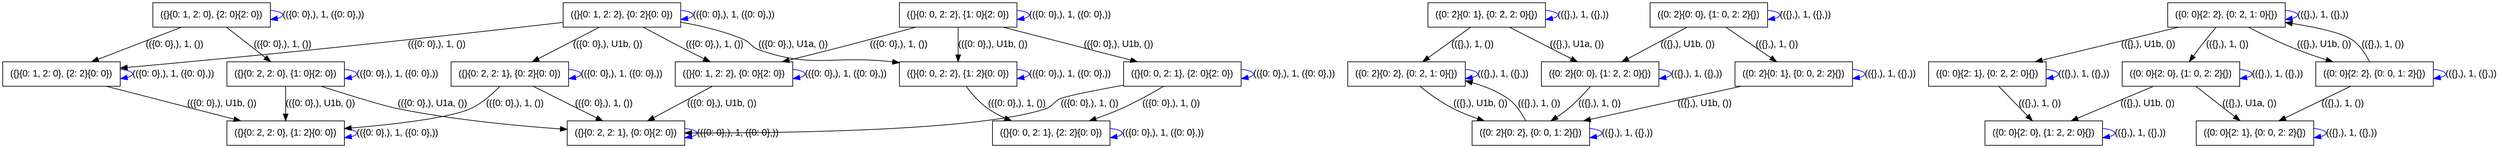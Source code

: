 digraph "" {
	graph [bb="0,0,3690,210"];
	node [label="\N"];
	"({}{0: 1, 2: 0}, {2: 0}{2: 0})"	 [fontname=Arial,
		height=0.5,
		pos="309.5,192",
		shape=box,
		width=2.4028];
	"({}{0: 1, 2: 0}, {2: 0}{2: 0})" -> "({}{0: 1, 2: 0}, {2: 0}{2: 0})"	 [color=blue,
		dir=forward,
		fontname=Arial,
		label="(({0: 0},), 1, ({0: 0},))",
		lp="476,192",
		pos="e,396.39,185.19 396.39,198.81 407.03,197.59 414,195.32 414,192 414,189.87 411.14,188.17 406.28,186.91"];
	"({}{0: 2, 2: 0}, {1: 0}{2: 0})"	 [fontname=Arial,
		height=0.5,
		pos="419.5,105",
		shape=box,
		width=2.4028];
	"({}{0: 1, 2: 0}, {2: 0}{2: 0})" -> "({}{0: 2, 2: 0}, {1: 0}{2: 0})"	 [color=black,
		dir=forward,
		fontname=Arial,
		label="(({0: 0},), 1, ())",
		lp="415.5,148.5",
		pos="e,396.74,123 332.29,173.97 348.66,161.03 370.91,143.43 388.84,129.25"];
	"({}{0: 1, 2: 0}, {2: 2}{0: 0})"	 [fontname=Arial,
		height=0.5,
		pos="86.5,105",
		shape=box,
		width=2.4028];
	"({}{0: 1, 2: 0}, {2: 0}{2: 0})" -> "({}{0: 1, 2: 0}, {2: 2}{0: 0})"	 [color=black,
		dir=forward,
		fontname=Arial,
		label="(({0: 0},), 1, ())",
		lp="255.5,148.5",
		pos="e,132.65,123 263.29,173.97 228.16,160.27 179.67,141.35 142.36,126.79"];
	"({}{0: 2, 2: 0}, {1: 0}{2: 0})" -> "({}{0: 2, 2: 0}, {1: 0}{2: 0})"	 [color=blue,
		dir=forward,
		fontname=Arial,
		label="(({0: 0},), 1, ({0: 0},))",
		lp="586,105",
		pos="e,506.39,98.187 506.39,111.81 517.03,110.59 524,108.32 524,105 524,102.87 521.14,101.17 516.28,99.909"];
	"({}{0: 2, 2: 1}, {0: 0}{2: 0})"	 [fontname=Arial,
		height=0.5,
		pos="927.5,18",
		shape=box,
		width=2.4028];
	"({}{0: 2, 2: 0}, {1: 0}{2: 0})" -> "({}{0: 2, 2: 1}, {0: 0}{2: 0})"	 [color=black,
		dir=forward,
		fontname=Arial,
		label="(({0: 0},), U1a, ())",
		lp="638.5,61.5",
		pos="e,840.71,22.494 474.39,86.884 514.02,74.046 564.16,58.359 585.5,54 667.32,37.289 761.82,28.092 830.73,23.187"];
	"({}{0: 2, 2: 0}, {1: 2}{0: 0})"	 [fontname=Arial,
		height=0.5,
		pos="419.5,18",
		shape=box,
		width=2.4028];
	"({}{0: 2, 2: 0}, {1: 0}{2: 0})" -> "({}{0: 2, 2: 0}, {1: 2}{0: 0})"	 [color=black,
		dir=forward,
		fontname=Arial,
		label="(({0: 0},), U1b, ())",
		lp="472.5,61.5",
		pos="e,419.5,36.003 419.5,86.974 419.5,75.192 419.5,59.561 419.5,46.158"];
	"({}{0: 1, 2: 0}, {2: 2}{0: 0})" -> "({}{0: 1, 2: 0}, {2: 2}{0: 0})"	 [color=blue,
		dir=forward,
		fontname=Arial,
		label="(({0: 0},), 1, ({0: 0},))",
		lp="253,105",
		pos="e,173.39,98.187 173.39,111.81 184.03,110.59 191,108.32 191,105 191,102.87 188.14,101.17 183.28,99.909"];
	"({}{0: 1, 2: 0}, {2: 2}{0: 0})" -> "({}{0: 2, 2: 0}, {1: 2}{0: 0})"	 [color=black,
		dir=forward,
		fontname=Arial,
		label="(({0: 0},), U1b, ())",
		lp="326.5,61.5",
		pos="e,350.59,36.003 155.5,86.974 209.41,72.888 284.39,53.3 340.66,38.597"];
	"({}{0: 2, 2: 1}, {0: 0}{2: 0})" -> "({}{0: 2, 2: 1}, {0: 0}{2: 0})"	 [color=blue,
		dir=forward,
		fontname=Arial,
		label="(({0: 0},), 1, ({0: 0},))",
		lp="1094,18",
		pos="e,1014.4,11.187 1014.4,24.813 1025,23.593 1032,21.322 1032,18 1032,15.872 1029.1,14.175 1024.3,12.909"];
	"({}{0: 2, 2: 0}, {1: 2}{0: 0})" -> "({}{0: 2, 2: 0}, {1: 2}{0: 0})"	 [color=blue,
		dir=forward,
		fontname=Arial,
		label="(({0: 0},), 1, ({0: 0},))",
		lp="586,18",
		pos="e,506.39,11.187 506.39,24.813 517.03,23.593 524,21.322 524,18 524,15.872 521.14,14.175 516.28,12.909"];
	"({0: 2}{0: 1}, {0: 2, 2: 0}{})"	 [fontname=Arial,
		height=0.5,
		pos="2159.5,192",
		shape=box,
		width=2.4028];
	"({0: 2}{0: 1}, {0: 2, 2: 0}{})" -> "({0: 2}{0: 1}, {0: 2, 2: 0}{})"	 [color=blue,
		dir=forward,
		fontname=Arial,
		label="(({},), 1, ({},))",
		lp="2302,192",
		pos="e,2246.4,185.19 2246.4,198.81 2257,197.59 2264,195.32 2264,192 2264,189.87 2261.1,188.17 2256.3,186.91"];
	"({0: 2}{0: 2}, {0: 2, 1: 0}{})"	 [fontname=Arial,
		height=0.5,
		pos="2084.5,105",
		shape=box,
		width=2.4028];
	"({0: 2}{0: 1}, {0: 2, 2: 0}{})" -> "({0: 2}{0: 2}, {0: 2, 1: 0}{})"	 [color=black,
		dir=forward,
		fontname=Arial,
		label="(({},), 1, ())",
		lp="2157.5,148.5",
		pos="e,2100,123 2144,173.97 2133.2,161.49 2118.7,144.69 2106.7,130.79"];
	"({0: 2}{0: 0}, {1: 2, 2: 0}{})"	 [fontname=Arial,
		height=0.5,
		pos="2369.5,105",
		shape=box,
		width=2.4028];
	"({0: 2}{0: 1}, {0: 2, 2: 0}{})" -> "({0: 2}{0: 0}, {1: 2, 2: 0}{})"	 [color=black,
		dir=forward,
		fontname=Arial,
		label="(({},), U1a, ())",
		lp="2317.5,148.5",
		pos="e,2326,123 2203,173.97 2236,160.33 2281.4,141.51 2316.4,126.98"];
	"({0: 2}{0: 2}, {0: 2, 1: 0}{})" -> "({0: 2}{0: 2}, {0: 2, 1: 0}{})"	 [color=blue,
		dir=forward,
		fontname=Arial,
		label="(({},), 1, ({},))",
		lp="2227,105",
		pos="e,2171.4,98.187 2171.4,111.81 2182,110.59 2189,108.32 2189,105 2189,102.87 2186.1,101.17 2181.3,99.909"];
	"({0: 2}{0: 2}, {0: 0, 1: 2}{})"	 [fontname=Arial,
		height=0.5,
		pos="2268.5,18",
		shape=box,
		width=2.4028];
	"({0: 2}{0: 2}, {0: 2, 1: 0}{})" -> "({0: 2}{0: 2}, {0: 0, 1: 2}{})"	 [color=black,
		dir=forward,
		fontname=Arial,
		label="(({},), U1b, ())",
		lp="2193.5,61.5",
		pos="e,2196.7,36.053 2104.7,86.931 2117.6,76.143 2135.2,62.86 2152.5,54 2163.4,48.437 2175.3,43.548 2187.2,39.311"];
	"({0: 2}{0: 0}, {1: 2, 2: 0}{})" -> "({0: 2}{0: 0}, {1: 2, 2: 0}{})"	 [color=blue,
		dir=forward,
		fontname=Arial,
		label="(({},), 1, ({},))",
		lp="2512,105",
		pos="e,2456.4,98.187 2456.4,111.81 2467,110.59 2474,108.32 2474,105 2474,102.87 2471.1,101.17 2466.3,99.909"];
	"({0: 2}{0: 0}, {1: 2, 2: 0}{})" -> "({0: 2}{0: 2}, {0: 0, 1: 2}{})"	 [color=black,
		dir=forward,
		fontname=Arial,
		label="(({},), 1, ())",
		lp="2370.5,61.5",
		pos="e,2300.1,36.162 2355.6,86.885 2347.2,76.597 2336,63.847 2324.5,54 2319.6,49.8 2314.2,45.721 2308.7,41.909"];
	"({0: 2}{0: 2}, {0: 0, 1: 2}{})" -> "({0: 2}{0: 2}, {0: 2, 1: 0}{})"	 [color=black,
		dir=forward,
		fontname=Arial,
		label="(({},), 1, ())",
		lp="2280.5,61.5",
		pos="e,2171.1,89.812 2260.7,36.149 2255,47.25 2246.2,60.841 2234.5,69 2224.8,75.738 2204.1,82.094 2181.1,87.537"];
	"({0: 2}{0: 2}, {0: 0, 1: 2}{})" -> "({0: 2}{0: 2}, {0: 0, 1: 2}{})"	 [color=blue,
		dir=forward,
		fontname=Arial,
		label="(({},), 1, ({},))",
		lp="2411,18",
		pos="e,2355.4,11.187 2355.4,24.813 2366,23.593 2373,21.322 2373,18 2373,15.872 2370.1,14.175 2365.3,12.909"];
	"({0: 0}{2: 0}, {1: 0, 2: 2}{})"	 [fontname=Arial,
		height=0.5,
		pos="3224.5,105",
		shape=box,
		width=2.4028];
	"({0: 0}{2: 0}, {1: 0, 2: 2}{})" -> "({0: 0}{2: 0}, {1: 0, 2: 2}{})"	 [color=blue,
		dir=forward,
		fontname=Arial,
		label="(({},), 1, ({},))",
		lp="3367,105",
		pos="e,3311.4,98.187 3311.4,111.81 3322,110.59 3329,108.32 3329,105 3329,102.87 3326.1,101.17 3321.3,99.909"];
	"({0: 0}{2: 0}, {1: 2, 2: 0}{})"	 [fontname=Arial,
		height=0.5,
		pos="3004.5,18",
		shape=box,
		width=2.4028];
	"({0: 0}{2: 0}, {1: 0, 2: 2}{})" -> "({0: 0}{2: 0}, {1: 2, 2: 0}{})"	 [color=black,
		dir=forward,
		fontname=Arial,
		label="(({},), U1b, ())",
		lp="3168.5,61.5",
		pos="e,3050,36.003 3178.9,86.974 3144.3,73.267 3096.4,54.351 3059.6,39.794"];
	"({0: 0}{2: 1}, {0: 0, 2: 2}{})"	 [fontname=Arial,
		height=0.5,
		pos="3315.5,18",
		shape=box,
		width=2.4028];
	"({0: 0}{2: 0}, {1: 0, 2: 2}{})" -> "({0: 0}{2: 1}, {0: 0, 2: 2}{})"	 [color=black,
		dir=forward,
		fontname=Arial,
		label="(({},), U1a, ())",
		lp="3315.5,61.5",
		pos="e,3296.7,36.003 3243.4,86.974 3256.7,74.259 3274.6,57.06 3289.3,43.018"];
	"({0: 0}{2: 0}, {1: 2, 2: 0}{})" -> "({0: 0}{2: 0}, {1: 2, 2: 0}{})"	 [color=blue,
		dir=forward,
		fontname=Arial,
		label="(({},), 1, ({},))",
		lp="3147,18",
		pos="e,3091.4,11.187 3091.4,24.813 3102,23.593 3109,21.322 3109,18 3109,15.872 3106.1,14.175 3101.3,12.909"];
	"({0: 0}{2: 1}, {0: 0, 2: 2}{})" -> "({0: 0}{2: 1}, {0: 0, 2: 2}{})"	 [color=blue,
		dir=forward,
		fontname=Arial,
		label="(({},), 1, ({},))",
		lp="3458,18",
		pos="e,3402.4,11.187 3402.4,24.813 3413,23.593 3420,21.322 3420,18 3420,15.872 3417.1,14.175 3412.3,12.909"];
	"({}{0: 0, 2: 2}, {1: 2}{0: 0})"	 [fontname=Arial,
		height=0.5,
		pos="1418.5,105",
		shape=box,
		width=2.4028];
	"({}{0: 0, 2: 2}, {1: 2}{0: 0})" -> "({}{0: 0, 2: 2}, {1: 2}{0: 0})"	 [color=blue,
		dir=forward,
		fontname=Arial,
		label="(({0: 0},), 1, ({0: 0},))",
		lp="1585,105",
		pos="e,1505.4,98.187 1505.4,111.81 1516,110.59 1523,108.32 1523,105 1523,102.87 1520.1,101.17 1515.3,99.909"];
	"({}{0: 0, 2: 1}, {2: 2}{0: 0})"	 [fontname=Arial,
		height=0.5,
		pos="1571.5,18",
		shape=box,
		width=2.4028];
	"({}{0: 0, 2: 2}, {1: 2}{0: 0})" -> "({}{0: 0, 2: 1}, {2: 2}{0: 0})"	 [color=black,
		dir=forward,
		fontname=Arial,
		label="(({0: 0},), 1, ())",
		lp="1505.5,61.5",
		pos="e,1497.3,36.021 1430.1,86.711 1437.8,75.839 1448.8,62.547 1461.5,54 1469.6,48.523 1478.6,43.827 1487.9,39.812"];
	"({}{0: 0, 2: 1}, {2: 2}{0: 0})" -> "({}{0: 0, 2: 1}, {2: 2}{0: 0})"	 [color=blue,
		dir=forward,
		fontname=Arial,
		label="(({0: 0},), 1, ({0: 0},))",
		lp="1738,18",
		pos="e,1658.4,11.187 1658.4,24.813 1669,23.593 1676,21.322 1676,18 1676,15.872 1673.1,14.175 1668.3,12.909"];
	"({0: 2}{0: 1}, {0: 0, 2: 2}{})"	 [fontname=Arial,
		height=0.5,
		pos="2654.5,105",
		shape=box,
		width=2.4028];
	"({0: 2}{0: 1}, {0: 0, 2: 2}{})" -> "({0: 2}{0: 2}, {0: 0, 1: 2}{})"	 [color=black,
		dir=forward,
		fontname=Arial,
		label="(({},), U1b, ())",
		lp="2525.5,61.5",
		pos="e,2348.4,36.003 2574.5,86.974 2511.5,72.771 2423.7,52.975 2358.3,38.232"];
	"({0: 2}{0: 1}, {0: 0, 2: 2}{})" -> "({0: 2}{0: 1}, {0: 0, 2: 2}{})"	 [color=blue,
		dir=forward,
		fontname=Arial,
		label="(({},), 1, ({},))",
		lp="2797,105",
		pos="e,2741.4,98.187 2741.4,111.81 2752,110.59 2759,108.32 2759,105 2759,102.87 2756.1,101.17 2751.3,99.909"];
	"({0: 0}{2: 2}, {0: 2, 1: 0}{})"	 [fontname=Arial,
		height=0.5,
		pos="3291.5,192",
		shape=box,
		width=2.4028];
	"({0: 0}{2: 2}, {0: 2, 1: 0}{})" -> "({0: 0}{2: 0}, {1: 0, 2: 2}{})"	 [color=black,
		dir=forward,
		fontname=Arial,
		label="(({},), 1, ())",
		lp="3292.5,148.5",
		pos="e,3236.7,123.25 3275.4,173.97 3270.5,168.31 3265.2,161.98 3260.5,156 3254.4,148.22 3248.1,139.52 3242.5,131.54"];
	"({0: 0}{2: 2}, {0: 2, 1: 0}{})" -> "({0: 0}{2: 2}, {0: 2, 1: 0}{})"	 [color=blue,
		dir=forward,
		fontname=Arial,
		label="(({},), 1, ({},))",
		lp="3434,192",
		pos="e,3378.4,185.19 3378.4,198.81 3389,197.59 3396,195.32 3396,192 3396,189.87 3393.1,188.17 3388.3,186.91"];
	"({0: 0}{2: 2}, {0: 0, 1: 2}{})"	 [fontname=Arial,
		height=0.5,
		pos="3509.5,105",
		shape=box,
		width=2.4028];
	"({0: 0}{2: 2}, {0: 2, 1: 0}{})" -> "({0: 0}{2: 2}, {0: 0, 1: 2}{})"	 [color=black,
		dir=forward,
		fontname=Arial,
		label="(({},), U1b, ())",
		lp="3434.5,148.5",
		pos="e,3444.7,123.06 3324.4,173.83 3344.1,163.4 3369.8,150.53 3393.5,141 3406.8,135.66 3421.2,130.63 3435.1,126.11"];
	"({0: 0}{2: 1}, {0: 2, 2: 0}{})"	 [fontname=Arial,
		height=0.5,
		pos="2939.5,105",
		shape=box,
		width=2.4028];
	"({0: 0}{2: 2}, {0: 2, 1: 0}{})" -> "({0: 0}{2: 1}, {0: 2, 2: 0}{})"	 [color=black,
		dir=forward,
		fontname=Arial,
		label="(({},), U1b, ())",
		lp="3177.5,148.5",
		pos="e,3012.3,123 3218.6,173.97 3161.3,159.83 3081.7,140.14 3022.1,125.41"];
	"({0: 0}{2: 2}, {0: 0, 1: 2}{})" -> "({0: 0}{2: 1}, {0: 0, 2: 2}{})"	 [color=black,
		dir=forward,
		fontname=Arial,
		label="(({},), 1, ())",
		lp="3455.5,61.5",
		pos="e,3355.6,36.003 3469.3,86.974 3439,73.384 3397.3,54.672 3364.9,40.167"];
	"({0: 0}{2: 2}, {0: 0, 1: 2}{})" -> "({0: 0}{2: 2}, {0: 2, 1: 0}{})"	 [color=black,
		dir=forward,
		fontname=Arial,
		label="(({},), 1, ())",
		lp="3521.5,148.5",
		pos="e,3378.4,181.49 3501.9,123.07 3496.3,134.28 3487.5,148.03 3475.5,156 3460.6,165.9 3424.7,173.93 3388.6,179.87"];
	"({0: 0}{2: 2}, {0: 0, 1: 2}{})" -> "({0: 0}{2: 2}, {0: 0, 1: 2}{})"	 [color=blue,
		dir=forward,
		fontname=Arial,
		label="(({},), 1, ({},))",
		lp="3652,105",
		pos="e,3596.4,98.187 3596.4,111.81 3607,110.59 3614,108.32 3614,105 3614,102.87 3611.1,101.17 3606.3,99.909"];
	"({0: 0}{2: 1}, {0: 2, 2: 0}{})" -> "({0: 0}{2: 0}, {1: 2, 2: 0}{})"	 [color=black,
		dir=forward,
		fontname=Arial,
		label="(({},), 1, ())",
		lp="3007.5,61.5",
		pos="e,2991,36.003 2953,86.974 2962.2,74.609 2974.6,58.004 2984.9,44.185"];
	"({0: 0}{2: 1}, {0: 2, 2: 0}{})" -> "({0: 0}{2: 1}, {0: 2, 2: 0}{})"	 [color=blue,
		dir=forward,
		fontname=Arial,
		label="(({},), 1, ({},))",
		lp="3082,105",
		pos="e,3026.4,98.187 3026.4,111.81 3037,110.59 3044,108.32 3044,105 3044,102.87 3041.1,101.17 3036.3,99.909"];
	"({}{0: 2, 2: 1}, {0: 2}{0: 0})"	 [fontname=Arial,
		height=0.5,
		pos="752.5,105",
		shape=box,
		width=2.4028];
	"({}{0: 2, 2: 1}, {0: 2}{0: 0})" -> "({}{0: 2, 2: 1}, {0: 0}{2: 0})"	 [color=black,
		dir=forward,
		fontname=Arial,
		label="(({0: 0},), 1, ())",
		lp="898.5,61.5",
		pos="e,891.17,36.223 789.28,86.91 800.88,81.194 813.73,74.845 825.5,69 844.07,59.777 864.52,49.564 882.21,40.714"];
	"({}{0: 2, 2: 1}, {0: 2}{0: 0})" -> "({}{0: 2, 2: 0}, {1: 2}{0: 0})"	 [color=black,
		dir=forward,
		fontname=Arial,
		label="(({0: 0},), 1, ())",
		lp="762.5,61.5",
		pos="e,506.01,23.693 737.49,86.848 726.98,75.448 711.92,61.525 695.5,54 664.27,39.684 582.57,30.164 516.11,24.53"];
	"({}{0: 2, 2: 1}, {0: 2}{0: 0})" -> "({}{0: 2, 2: 1}, {0: 2}{0: 0})"	 [color=blue,
		dir=forward,
		fontname=Arial,
		label="(({0: 0},), 1, ({0: 0},))",
		lp="919,105",
		pos="e,839.39,98.187 839.39,111.81 850.03,110.59 857,108.32 857,105 857,102.87 854.14,101.17 849.28,99.909"];
	"({}{0: 1, 2: 2}, {0: 2}{0: 0})"	 [fontname=Arial,
		height=0.5,
		pos="916.5,192",
		shape=box,
		width=2.4028];
	"({}{0: 1, 2: 2}, {0: 2}{0: 0})" -> "({}{0: 1, 2: 0}, {2: 2}{0: 0})"	 [color=black,
		dir=forward,
		fontname=Arial,
		label="(({0: 0},), 1, ())",
		lp="645.5,148.5",
		pos="e,173.01,112.84 829.7,181.79 738.55,171.17 591.02,154.27 463.5,141 368.21,131.09 259.26,120.8 183.07,113.77"];
	"({}{0: 1, 2: 2}, {0: 2}{0: 0})" -> "({}{0: 0, 2: 2}, {1: 2}{0: 0})"	 [color=black,
		dir=forward,
		fontname=Arial,
		label="(({0: 0},), U1a, ())",
		lp="1173.5,148.5",
		pos="e,1332,121.62 1003.3,182.14 1034.2,176.75 1068.6,168.51 1098.5,156 1109.4,151.43 1109.4,144.99 1120.5,141 1202.4,111.7 1231.2,133.65 \
1321.8,122.93"];
	"({}{0: 1, 2: 2}, {0: 2}{0: 0})" -> "({}{0: 2, 2: 1}, {0: 2}{0: 0})"	 [color=black,
		dir=forward,
		fontname=Arial,
		label="(({0: 0},), U1b, ())",
		lp="897.5,148.5",
		pos="e,786.44,123 882.52,173.97 857.23,160.56 822.54,142.15 795.35,127.73"];
	"({}{0: 1, 2: 2}, {0: 2}{0: 0})" -> "({}{0: 1, 2: 2}, {0: 2}{0: 0})"	 [color=blue,
		dir=forward,
		fontname=Arial,
		label="(({0: 0},), 1, ({0: 0},))",
		lp="1083,192",
		pos="e,1003.4,185.19 1003.4,198.81 1014,197.59 1021,195.32 1021,192 1021,189.87 1018.1,188.17 1013.3,186.91"];
	"({}{0: 1, 2: 2}, {0: 0}{2: 0})"	 [fontname=Arial,
		height=0.5,
		pos="1085.5,105",
		shape=box,
		width=2.4028];
	"({}{0: 1, 2: 2}, {0: 2}{0: 0})" -> "({}{0: 1, 2: 2}, {0: 0}{2: 0})"	 [color=black,
		dir=forward,
		fontname=Arial,
		label="(({0: 0},), 1, ())",
		lp="1054.5,148.5",
		pos="e,1046.8,123.14 948.92,173.9 966.94,163.97 989.83,151.56 1010.5,141 1019.2,136.56 1028.5,131.96 1037.5,127.59"];
	"({}{0: 1, 2: 2}, {0: 0}{2: 0})" -> "({}{0: 2, 2: 1}, {0: 0}{2: 0})"	 [color=black,
		dir=forward,
		fontname=Arial,
		label="(({0: 0},), U1b, ())",
		lp="1069.5,61.5",
		pos="e,960.2,36.003 1052.8,86.974 1028.5,73.617 995.26,55.313 969.12,40.918"];
	"({}{0: 1, 2: 2}, {0: 0}{2: 0})" -> "({}{0: 1, 2: 2}, {0: 0}{2: 0})"	 [color=blue,
		dir=forward,
		fontname=Arial,
		label="(({0: 0},), 1, ({0: 0},))",
		lp="1252,105",
		pos="e,1172.4,98.187 1172.4,111.81 1183,110.59 1190,108.32 1190,105 1190,102.87 1187.1,101.17 1182.3,99.909"];
	"({}{0: 0, 2: 2}, {1: 0}{2: 0})"	 [fontname=Arial,
		height=0.5,
		pos="1418.5,192",
		shape=box,
		width=2.4028];
	"({}{0: 0, 2: 2}, {1: 0}{2: 0})" -> "({}{0: 0, 2: 2}, {1: 2}{0: 0})"	 [color=black,
		dir=forward,
		fontname=Arial,
		label="(({0: 0},), U1b, ())",
		lp="1471.5,148.5",
		pos="e,1418.5,123 1418.5,173.97 1418.5,162.19 1418.5,146.56 1418.5,133.16"];
	"({}{0: 0, 2: 2}, {1: 0}{2: 0})" -> "({}{0: 1, 2: 2}, {0: 0}{2: 0})"	 [color=black,
		dir=forward,
		fontname=Arial,
		label="(({0: 0},), 1, ())",
		lp="1326.5,148.5",
		pos="e,1159.3,123.01 1353.3,173.95 1317.2,164.04 1271.4,151.63 1230.5,141 1210.7,135.84 1189.2,130.44 1169.1,125.43"];
	"({}{0: 0, 2: 2}, {1: 0}{2: 0})" -> "({}{0: 0, 2: 2}, {1: 0}{2: 0})"	 [color=blue,
		dir=forward,
		fontname=Arial,
		label="(({0: 0},), 1, ({0: 0},))",
		lp="1585,192",
		pos="e,1505.4,185.19 1505.4,198.81 1516,197.59 1523,195.32 1523,192 1523,189.87 1520.1,188.17 1515.3,186.91"];
	"({}{0: 0, 2: 1}, {2: 0}{2: 0})"	 [fontname=Arial,
		height=0.5,
		pos="1751.5,105",
		shape=box,
		width=2.4028];
	"({}{0: 0, 2: 2}, {1: 0}{2: 0})" -> "({}{0: 0, 2: 1}, {2: 0}{2: 0})"	 [color=black,
		dir=forward,
		fontname=Arial,
		label="(({0: 0},), U1b, ())",
		lp="1658.5,148.5",
		pos="e,1682.6,123 1487.5,173.97 1541.4,159.89 1616.4,140.3 1672.7,125.6"];
	"({}{0: 0, 2: 1}, {2: 0}{2: 0})" -> "({}{0: 2, 2: 1}, {0: 0}{2: 0})"	 [color=black,
		dir=forward,
		fontname=Arial,
		label="(({0: 0},), 1, ())",
		lp="1615.5,61.5",
		pos="e,1014.2,20.45 1664.8,88.432 1621,79.941 1576.2,70.972 1571.5,69 1560.6,64.414 1560.7,57.814 1549.5,54 1501.2,37.569 1186.6,25.812 \
1024.2,20.758"];
	"({}{0: 0, 2: 1}, {2: 0}{2: 0})" -> "({}{0: 0, 2: 1}, {2: 2}{0: 0})"	 [color=black,
		dir=forward,
		fontname=Arial,
		label="(({0: 0},), 1, ())",
		lp="1735.5,61.5",
		pos="e,1621.7,36.069 1722.8,86.86 1705.9,76.563 1683.9,63.813 1663.5,54 1653.2,49.047 1642.1,44.237 1631.2,39.831"];
	"({}{0: 0, 2: 1}, {2: 0}{2: 0})" -> "({}{0: 0, 2: 1}, {2: 0}{2: 0})"	 [color=blue,
		dir=forward,
		fontname=Arial,
		label="(({0: 0},), 1, ({0: 0},))",
		lp="1918,105",
		pos="e,1838.4,98.187 1838.4,111.81 1849,110.59 1856,108.32 1856,105 1856,102.87 1853.1,101.17 1848.3,99.909"];
	"({0: 2}{0: 0}, {1: 0, 2: 2}{})"	 [fontname=Arial,
		height=0.5,
		pos="2474.5,192",
		shape=box,
		width=2.4028];
	"({0: 2}{0: 0}, {1: 0, 2: 2}{})" -> "({0: 2}{0: 0}, {1: 2, 2: 0}{})"	 [color=black,
		dir=forward,
		fontname=Arial,
		label="(({},), U1b, ())",
		lp="2468.5,148.5",
		pos="e,2391.2,123 2452.7,173.97 2437.3,161.14 2416.3,143.74 2399.2,129.63"];
	"({0: 2}{0: 0}, {1: 0, 2: 2}{})" -> "({0: 2}{0: 1}, {0: 0, 2: 2}{})"	 [color=black,
		dir=forward,
		fontname=Arial,
		label="(({},), 1, ())",
		lp="2606.5,148.5",
		pos="e,2617.3,123 2511.8,173.97 2539.7,160.5 2578,141.99 2607.9,127.54"];
	"({0: 2}{0: 0}, {1: 0, 2: 2}{})" -> "({0: 2}{0: 0}, {1: 0, 2: 2}{})"	 [color=blue,
		dir=forward,
		fontname=Arial,
		label="(({},), 1, ({},))",
		lp="2617,192",
		pos="e,2561.4,185.19 2561.4,198.81 2572,197.59 2579,195.32 2579,192 2579,189.87 2576.1,188.17 2571.3,186.91"];
}
